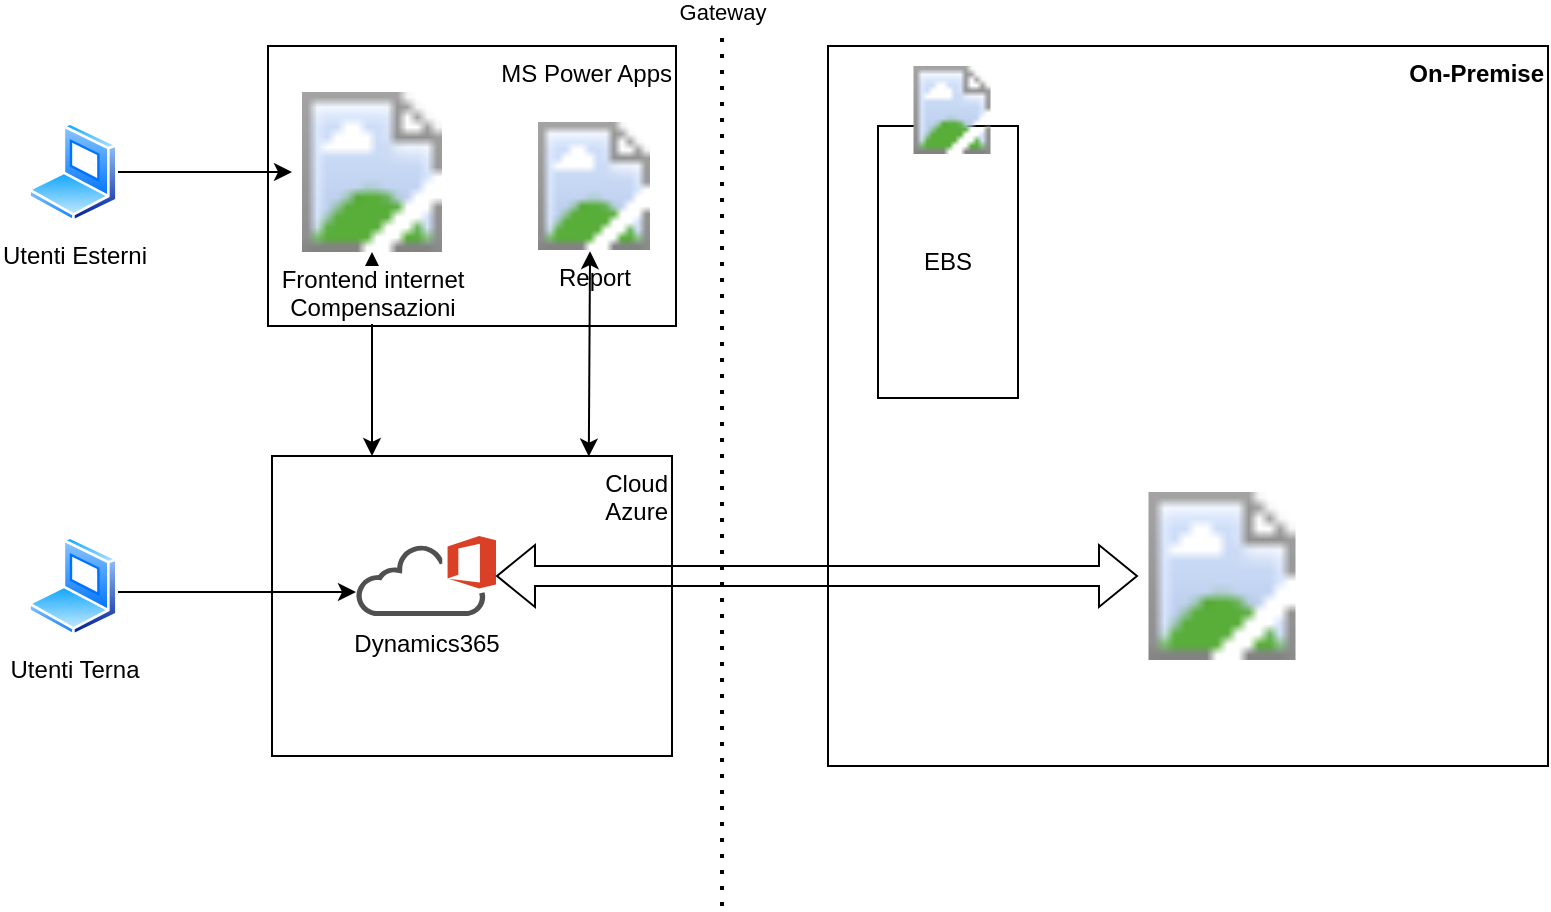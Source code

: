 <mxfile version="20.3.7" type="github">
  <diagram id="JvDVV9NeDetFQlG3Wl1B" name="A">
    <mxGraphModel dx="981" dy="520" grid="1" gridSize="10" guides="1" tooltips="1" connect="1" arrows="1" fold="1" page="1" pageScale="1" pageWidth="1169" pageHeight="827" math="0" shadow="0">
      <root>
        <mxCell id="0" />
        <mxCell id="1" parent="0" />
        <mxCell id="M08hCCHfUI6YIoEPK-Oi-9" value="MS Power Apps" style="rounded=0;whiteSpace=wrap;html=1;fillColor=none;align=right;verticalAlign=top;" vertex="1" parent="1">
          <mxGeometry x="150" y="50" width="204" height="140" as="geometry" />
        </mxCell>
        <mxCell id="M08hCCHfUI6YIoEPK-Oi-2" value="Cloud&lt;br&gt;Azure" style="rounded=0;whiteSpace=wrap;html=1;fillColor=none;verticalAlign=top;align=right;" vertex="1" parent="1">
          <mxGeometry x="152" y="255" width="200" height="150" as="geometry" />
        </mxCell>
        <mxCell id="f_60cojlA7F2bTlnvgEP-1" value="Dynamics365" style="sketch=0;pointerEvents=1;shadow=0;dashed=0;html=1;strokeColor=none;fillColor=#505050;labelPosition=center;verticalLabelPosition=bottom;outlineConnect=0;verticalAlign=top;align=center;shape=mxgraph.office.clouds.office_365;" parent="1" vertex="1">
          <mxGeometry x="194" y="295" width="70" height="40" as="geometry" />
        </mxCell>
        <mxCell id="k0NBo0IUl5kI6EIjeEdj-2" value="Gateway" style="endArrow=none;dashed=1;html=1;dashPattern=1 3;strokeWidth=2;rounded=0;verticalAlign=top;labelPosition=center;verticalLabelPosition=top;align=center;horizontal=1;" parent="1" edge="1">
          <mxGeometry x="1" y="10" width="50" height="50" relative="1" as="geometry">
            <mxPoint x="377" y="480" as="sourcePoint" />
            <mxPoint x="377" y="30" as="targetPoint" />
            <mxPoint x="10" y="-10" as="offset" />
          </mxGeometry>
        </mxCell>
        <mxCell id="k0NBo0IUl5kI6EIjeEdj-3" value="On-Premise" style="whiteSpace=wrap;html=1;aspect=fixed;fontStyle=1;verticalAlign=top;align=right;" parent="1" vertex="1">
          <mxGeometry x="430" y="50" width="360" height="360" as="geometry" />
        </mxCell>
        <mxCell id="M08hCCHfUI6YIoEPK-Oi-4" value="" style="endArrow=classic;startArrow=classic;html=1;rounded=0;exitX=0.25;exitY=0;exitDx=0;exitDy=0;" edge="1" parent="1" source="M08hCCHfUI6YIoEPK-Oi-2" target="M08hCCHfUI6YIoEPK-Oi-3">
          <mxGeometry width="50" height="50" relative="1" as="geometry">
            <mxPoint x="264" y="235" as="sourcePoint" />
            <mxPoint x="314" y="185" as="targetPoint" />
          </mxGeometry>
        </mxCell>
        <mxCell id="M08hCCHfUI6YIoEPK-Oi-3" value="Frontend internet&lt;br&gt;Compensazioni" style="aspect=fixed;html=1;points=[];align=center;image;fontSize=12;image=https://valto.co.uk/wp-content/uploads/2020/03/PowerAppsLogo.png;fillColor=none;verticalAlign=top;horizontal=1;" vertex="1" parent="1">
          <mxGeometry x="162" y="73" width="80" height="80" as="geometry" />
        </mxCell>
        <mxCell id="M08hCCHfUI6YIoEPK-Oi-5" value="Report" style="aspect=fixed;html=1;points=[];align=center;image;fontSize=12;image=https://www.bluenovation.co.uk/wp-content/uploads/2017/11/PowerBI-Logo.png;fillColor=none;" vertex="1" parent="1">
          <mxGeometry x="281" y="88" width="64" height="64" as="geometry" />
        </mxCell>
        <mxCell id="M08hCCHfUI6YIoEPK-Oi-6" value="" style="endArrow=classic;startArrow=classic;html=1;rounded=0;entryX=0.469;entryY=1.009;entryDx=0;entryDy=0;entryPerimeter=0;exitX=0.792;exitY=0.002;exitDx=0;exitDy=0;exitPerimeter=0;" edge="1" parent="1" source="M08hCCHfUI6YIoEPK-Oi-2" target="M08hCCHfUI6YIoEPK-Oi-5">
          <mxGeometry width="50" height="50" relative="1" as="geometry">
            <mxPoint x="274" y="235" as="sourcePoint" />
            <mxPoint x="324" y="185" as="targetPoint" />
          </mxGeometry>
        </mxCell>
        <mxCell id="M08hCCHfUI6YIoEPK-Oi-8" value="" style="aspect=fixed;html=1;points=[];align=center;image;fontSize=12;image=https://media-exp1.licdn.com/dms/image/C560BAQEGJo5v9k8ZDg/company-logo_200_200/0/1655671707143?e=2147483647&amp;v=beta&amp;t=UiiXIy95ZIrZbHXYLa4lt300Hu-b72lVrPvfABNY2bM;fillColor=none;" vertex="1" parent="1">
          <mxGeometry x="585" y="273" width="84" height="84" as="geometry" />
        </mxCell>
        <mxCell id="M08hCCHfUI6YIoEPK-Oi-12" style="edgeStyle=orthogonalEdgeStyle;rounded=0;orthogonalLoop=1;jettySize=auto;html=1;" edge="1" parent="1" source="M08hCCHfUI6YIoEPK-Oi-10" target="M08hCCHfUI6YIoEPK-Oi-3">
          <mxGeometry relative="1" as="geometry" />
        </mxCell>
        <mxCell id="M08hCCHfUI6YIoEPK-Oi-10" value="Utenti Esterni" style="aspect=fixed;perimeter=ellipsePerimeter;html=1;align=center;shadow=0;dashed=0;spacingTop=3;image;image=img/lib/active_directory/laptop_client.svg;fillColor=none;" vertex="1" parent="1">
          <mxGeometry x="30" y="88" width="45" height="50" as="geometry" />
        </mxCell>
        <mxCell id="M08hCCHfUI6YIoEPK-Oi-14" style="edgeStyle=orthogonalEdgeStyle;rounded=0;orthogonalLoop=1;jettySize=auto;html=1;" edge="1" parent="1">
          <mxGeometry relative="1" as="geometry">
            <mxPoint x="75" y="323" as="sourcePoint" />
            <mxPoint x="194" y="323" as="targetPoint" />
          </mxGeometry>
        </mxCell>
        <mxCell id="M08hCCHfUI6YIoEPK-Oi-13" value="Utenti Terna" style="aspect=fixed;perimeter=ellipsePerimeter;html=1;align=center;shadow=0;dashed=0;spacingTop=3;image;image=img/lib/active_directory/laptop_client.svg;fillColor=none;" vertex="1" parent="1">
          <mxGeometry x="30" y="295" width="45" height="50" as="geometry" />
        </mxCell>
        <mxCell id="M08hCCHfUI6YIoEPK-Oi-16" value="EBS" style="rounded=0;whiteSpace=wrap;html=1;fillColor=none;" vertex="1" parent="1">
          <mxGeometry x="455" y="90" width="70" height="136" as="geometry" />
        </mxCell>
        <mxCell id="M08hCCHfUI6YIoEPK-Oi-7" value="" style="aspect=fixed;html=1;points=[];align=center;image;fontSize=12;image=https://www.tibco.com/sites/tibco/files/tibco-logo-social.png;fillColor=none;" vertex="1" parent="1">
          <mxGeometry x="450" y="60" width="84" height="44" as="geometry" />
        </mxCell>
        <mxCell id="M08hCCHfUI6YIoEPK-Oi-17" value="" style="shape=flexArrow;endArrow=classic;startArrow=classic;html=1;rounded=0;" edge="1" parent="1" source="f_60cojlA7F2bTlnvgEP-1" target="M08hCCHfUI6YIoEPK-Oi-8">
          <mxGeometry width="100" height="100" relative="1" as="geometry">
            <mxPoint x="420" y="380" as="sourcePoint" />
            <mxPoint x="520" y="280" as="targetPoint" />
          </mxGeometry>
        </mxCell>
      </root>
    </mxGraphModel>
  </diagram>
</mxfile>

